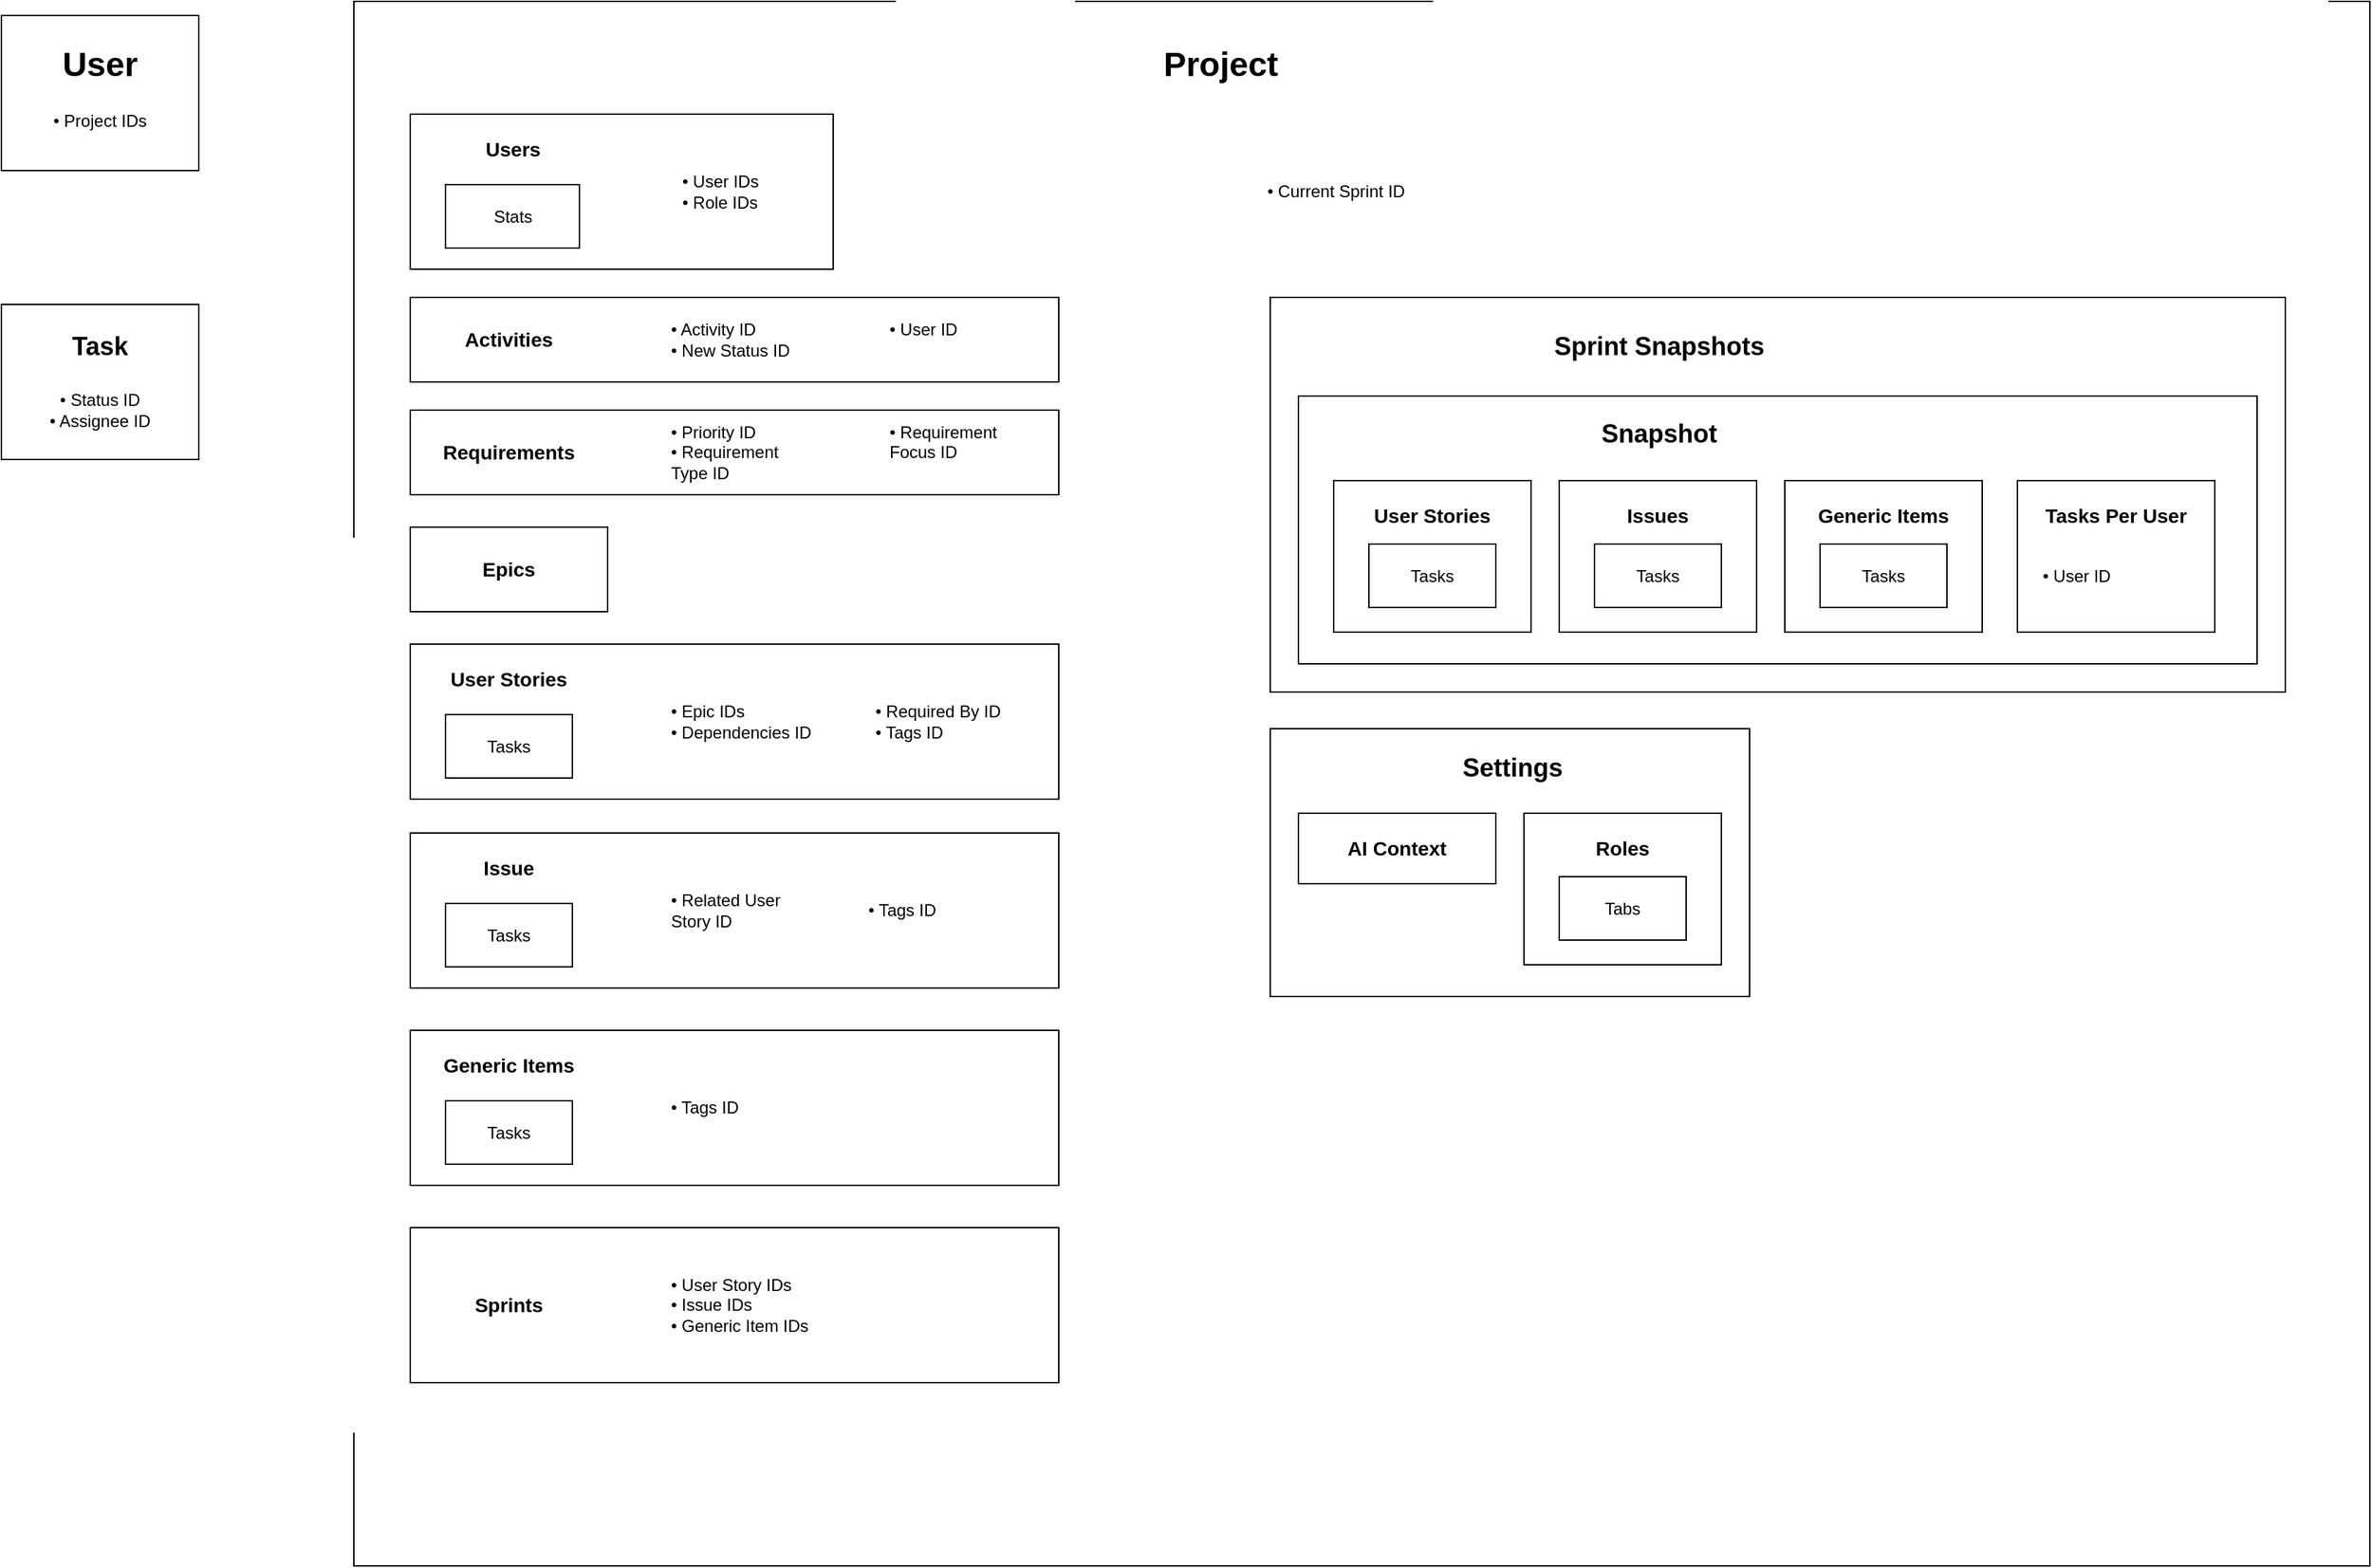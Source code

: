 <mxfile version="26.1.1">
  <diagram name="Página-1" id="4OTmXY2Rh0phOZ1CV6iW">
    <mxGraphModel dx="2375" dy="1362" grid="1" gridSize="10" guides="1" tooltips="1" connect="1" arrows="1" fold="1" page="1" pageScale="1" pageWidth="827" pageHeight="1169" math="0" shadow="0">
      <root>
        <mxCell id="0" />
        <mxCell id="1" parent="0" />
        <mxCell id="syVXaHFY9ad1_4dyUhUQ-4" value="" style="rounded=0;whiteSpace=wrap;html=1;" parent="1" vertex="1">
          <mxGeometry x="490" y="30" width="1430" height="1110" as="geometry" />
        </mxCell>
        <mxCell id="syVXaHFY9ad1_4dyUhUQ-6" value="&lt;h1&gt;Project&lt;/h1&gt;" style="text;html=1;align=center;verticalAlign=middle;whiteSpace=wrap;rounded=0;" parent="1" vertex="1">
          <mxGeometry x="1040" y="60" width="130" height="30" as="geometry" />
        </mxCell>
        <mxCell id="syVXaHFY9ad1_4dyUhUQ-7" value="" style="rounded=0;whiteSpace=wrap;html=1;" parent="1" vertex="1">
          <mxGeometry x="530" y="240" width="460" height="60" as="geometry" />
        </mxCell>
        <mxCell id="syVXaHFY9ad1_4dyUhUQ-8" value="&lt;h3&gt;Activities&lt;/h3&gt;" style="text;html=1;align=center;verticalAlign=middle;whiteSpace=wrap;rounded=0;" parent="1" vertex="1">
          <mxGeometry x="560" y="255" width="80" height="30" as="geometry" />
        </mxCell>
        <mxCell id="syVXaHFY9ad1_4dyUhUQ-51" value="" style="rounded=0;whiteSpace=wrap;html=1;" parent="1" vertex="1">
          <mxGeometry x="530" y="110" width="300" height="110" as="geometry" />
        </mxCell>
        <mxCell id="syVXaHFY9ad1_4dyUhUQ-21" value="" style="rounded=0;whiteSpace=wrap;html=1;" parent="1" vertex="1">
          <mxGeometry x="555" y="160" width="95" height="45" as="geometry" />
        </mxCell>
        <mxCell id="syVXaHFY9ad1_4dyUhUQ-23" value="Stats" style="text;html=1;align=center;verticalAlign=middle;whiteSpace=wrap;rounded=0;" parent="1" vertex="1">
          <mxGeometry x="572.5" y="167.5" width="60" height="30" as="geometry" />
        </mxCell>
        <mxCell id="syVXaHFY9ad1_4dyUhUQ-52" value="&lt;h3&gt;Users&lt;/h3&gt;" style="text;html=1;align=center;verticalAlign=middle;whiteSpace=wrap;rounded=0;" parent="1" vertex="1">
          <mxGeometry x="572.5" y="120" width="60" height="30" as="geometry" />
        </mxCell>
        <mxCell id="syVXaHFY9ad1_4dyUhUQ-55" value="" style="rounded=0;whiteSpace=wrap;html=1;" parent="1" vertex="1">
          <mxGeometry x="240" y="40" width="140" height="110" as="geometry" />
        </mxCell>
        <mxCell id="syVXaHFY9ad1_4dyUhUQ-56" value="&lt;h1&gt;User&lt;/h1&gt;" style="text;html=1;align=center;verticalAlign=middle;whiteSpace=wrap;rounded=0;" parent="1" vertex="1">
          <mxGeometry x="280" y="60" width="60" height="30" as="geometry" />
        </mxCell>
        <mxCell id="MFJId0UJbE_y7SjFGPqC-7" value="" style="rounded=0;whiteSpace=wrap;html=1;" vertex="1" parent="1">
          <mxGeometry x="530" y="320" width="460" height="60" as="geometry" />
        </mxCell>
        <mxCell id="MFJId0UJbE_y7SjFGPqC-8" value="&lt;h3&gt;Requirements&lt;/h3&gt;" style="text;html=1;align=center;verticalAlign=middle;whiteSpace=wrap;rounded=0;" vertex="1" parent="1">
          <mxGeometry x="560" y="335" width="80" height="30" as="geometry" />
        </mxCell>
        <mxCell id="MFJId0UJbE_y7SjFGPqC-24" value="" style="rounded=0;whiteSpace=wrap;html=1;" vertex="1" parent="1">
          <mxGeometry x="530" y="403" width="140" height="60" as="geometry" />
        </mxCell>
        <mxCell id="MFJId0UJbE_y7SjFGPqC-25" value="&lt;h3&gt;Epics&lt;/h3&gt;" style="text;html=1;align=center;verticalAlign=middle;whiteSpace=wrap;rounded=0;" vertex="1" parent="1">
          <mxGeometry x="560" y="418" width="80" height="30" as="geometry" />
        </mxCell>
        <mxCell id="MFJId0UJbE_y7SjFGPqC-32" value="" style="rounded=0;whiteSpace=wrap;html=1;" vertex="1" parent="1">
          <mxGeometry x="1140" y="240" width="720" height="280" as="geometry" />
        </mxCell>
        <mxCell id="MFJId0UJbE_y7SjFGPqC-33" value="&lt;h2&gt;Sprint Snapshots&lt;/h2&gt;" style="text;html=1;align=center;verticalAlign=middle;whiteSpace=wrap;rounded=0;" vertex="1" parent="1">
          <mxGeometry x="1291" y="260" width="250" height="30" as="geometry" />
        </mxCell>
        <mxCell id="MFJId0UJbE_y7SjFGPqC-60" value="" style="rounded=0;whiteSpace=wrap;html=1;" vertex="1" parent="1">
          <mxGeometry x="1160" y="310" width="680" height="190" as="geometry" />
        </mxCell>
        <mxCell id="MFJId0UJbE_y7SjFGPqC-48" value="" style="rounded=0;whiteSpace=wrap;html=1;" vertex="1" parent="1">
          <mxGeometry x="1185" y="370" width="140" height="107.5" as="geometry" />
        </mxCell>
        <mxCell id="MFJId0UJbE_y7SjFGPqC-49" value="&lt;h3&gt;User Stories&lt;/h3&gt;" style="text;html=1;align=center;verticalAlign=middle;whiteSpace=wrap;rounded=0;" vertex="1" parent="1">
          <mxGeometry x="1195" y="380" width="120" height="30" as="geometry" />
        </mxCell>
        <mxCell id="MFJId0UJbE_y7SjFGPqC-50" value="" style="rounded=0;whiteSpace=wrap;html=1;" vertex="1" parent="1">
          <mxGeometry x="1210" y="415" width="90" height="45" as="geometry" />
        </mxCell>
        <mxCell id="MFJId0UJbE_y7SjFGPqC-51" value="Tasks" style="text;html=1;align=center;verticalAlign=middle;whiteSpace=wrap;rounded=0;" vertex="1" parent="1">
          <mxGeometry x="1225" y="422.5" width="60" height="30" as="geometry" />
        </mxCell>
        <mxCell id="MFJId0UJbE_y7SjFGPqC-52" value="" style="rounded=0;whiteSpace=wrap;html=1;" vertex="1" parent="1">
          <mxGeometry x="1345" y="370" width="140" height="107.5" as="geometry" />
        </mxCell>
        <mxCell id="MFJId0UJbE_y7SjFGPqC-53" value="&lt;h3&gt;Issues&lt;/h3&gt;" style="text;html=1;align=center;verticalAlign=middle;whiteSpace=wrap;rounded=0;" vertex="1" parent="1">
          <mxGeometry x="1385" y="380" width="60" height="30" as="geometry" />
        </mxCell>
        <mxCell id="MFJId0UJbE_y7SjFGPqC-54" value="" style="rounded=0;whiteSpace=wrap;html=1;" vertex="1" parent="1">
          <mxGeometry x="1370" y="415" width="90" height="45" as="geometry" />
        </mxCell>
        <mxCell id="MFJId0UJbE_y7SjFGPqC-55" value="Tasks" style="text;html=1;align=center;verticalAlign=middle;whiteSpace=wrap;rounded=0;" vertex="1" parent="1">
          <mxGeometry x="1385" y="422.5" width="60" height="30" as="geometry" />
        </mxCell>
        <mxCell id="MFJId0UJbE_y7SjFGPqC-56" value="" style="rounded=0;whiteSpace=wrap;html=1;" vertex="1" parent="1">
          <mxGeometry x="1505" y="370" width="140" height="107.5" as="geometry" />
        </mxCell>
        <mxCell id="MFJId0UJbE_y7SjFGPqC-57" value="&lt;h3&gt;Generic Items&lt;/h3&gt;" style="text;html=1;align=center;verticalAlign=middle;whiteSpace=wrap;rounded=0;" vertex="1" parent="1">
          <mxGeometry x="1515" y="380" width="120" height="30" as="geometry" />
        </mxCell>
        <mxCell id="MFJId0UJbE_y7SjFGPqC-58" value="" style="rounded=0;whiteSpace=wrap;html=1;" vertex="1" parent="1">
          <mxGeometry x="1530" y="415" width="90" height="45" as="geometry" />
        </mxCell>
        <mxCell id="MFJId0UJbE_y7SjFGPqC-59" value="Tasks" style="text;html=1;align=center;verticalAlign=middle;whiteSpace=wrap;rounded=0;" vertex="1" parent="1">
          <mxGeometry x="1545" y="422.5" width="60" height="30" as="geometry" />
        </mxCell>
        <mxCell id="MFJId0UJbE_y7SjFGPqC-61" value="&lt;h2&gt;Snapshot&lt;/h2&gt;" style="text;html=1;align=center;verticalAlign=middle;whiteSpace=wrap;rounded=0;" vertex="1" parent="1">
          <mxGeometry x="1356" y="322" width="120" height="30" as="geometry" />
        </mxCell>
        <mxCell id="MFJId0UJbE_y7SjFGPqC-62" value="" style="rounded=0;whiteSpace=wrap;html=1;" vertex="1" parent="1">
          <mxGeometry x="1140" y="546" width="340" height="190" as="geometry" />
        </mxCell>
        <mxCell id="MFJId0UJbE_y7SjFGPqC-63" value="&lt;h2&gt;Settings&lt;/h2&gt;" style="text;html=1;align=center;verticalAlign=middle;whiteSpace=wrap;rounded=0;" vertex="1" parent="1">
          <mxGeometry x="1187" y="559" width="250" height="30" as="geometry" />
        </mxCell>
        <mxCell id="MFJId0UJbE_y7SjFGPqC-65" value="" style="rounded=0;whiteSpace=wrap;html=1;" vertex="1" parent="1">
          <mxGeometry x="1160" y="606" width="140" height="50" as="geometry" />
        </mxCell>
        <mxCell id="MFJId0UJbE_y7SjFGPqC-66" value="&lt;h3&gt;AI Context&lt;/h3&gt;" style="text;html=1;align=center;verticalAlign=middle;whiteSpace=wrap;rounded=0;" vertex="1" parent="1">
          <mxGeometry x="1170" y="616" width="120" height="30" as="geometry" />
        </mxCell>
        <mxCell id="MFJId0UJbE_y7SjFGPqC-69" value="" style="rounded=0;whiteSpace=wrap;html=1;" vertex="1" parent="1">
          <mxGeometry x="1320" y="606" width="140" height="107.5" as="geometry" />
        </mxCell>
        <mxCell id="MFJId0UJbE_y7SjFGPqC-70" value="&lt;h3&gt;Roles&lt;/h3&gt;" style="text;html=1;align=center;verticalAlign=middle;whiteSpace=wrap;rounded=0;" vertex="1" parent="1">
          <mxGeometry x="1360" y="616" width="60" height="30" as="geometry" />
        </mxCell>
        <mxCell id="MFJId0UJbE_y7SjFGPqC-71" value="" style="rounded=0;whiteSpace=wrap;html=1;" vertex="1" parent="1">
          <mxGeometry x="1345" y="651" width="90" height="45" as="geometry" />
        </mxCell>
        <mxCell id="MFJId0UJbE_y7SjFGPqC-72" value="Tabs" style="text;html=1;align=center;verticalAlign=middle;whiteSpace=wrap;rounded=0;" vertex="1" parent="1">
          <mxGeometry x="1360" y="658.5" width="60" height="30" as="geometry" />
        </mxCell>
        <mxCell id="MFJId0UJbE_y7SjFGPqC-78" value="" style="rounded=0;whiteSpace=wrap;html=1;" vertex="1" parent="1">
          <mxGeometry x="530" y="486" width="460" height="110" as="geometry" />
        </mxCell>
        <mxCell id="MFJId0UJbE_y7SjFGPqC-79" value="" style="rounded=0;whiteSpace=wrap;html=1;" vertex="1" parent="1">
          <mxGeometry x="555" y="536" width="90" height="45" as="geometry" />
        </mxCell>
        <mxCell id="MFJId0UJbE_y7SjFGPqC-80" value="Tasks" style="text;html=1;align=center;verticalAlign=middle;whiteSpace=wrap;rounded=0;" vertex="1" parent="1">
          <mxGeometry x="570" y="543.5" width="60" height="30" as="geometry" />
        </mxCell>
        <mxCell id="MFJId0UJbE_y7SjFGPqC-81" value="&lt;h3&gt;User Stories&lt;/h3&gt;" style="text;html=1;align=center;verticalAlign=middle;whiteSpace=wrap;rounded=0;" vertex="1" parent="1">
          <mxGeometry x="540" y="496" width="120" height="30" as="geometry" />
        </mxCell>
        <mxCell id="MFJId0UJbE_y7SjFGPqC-90" value="&lt;p&gt;&lt;/p&gt;&lt;span style=&quot;background-color: transparent; color: light-dark(rgb(0, 0, 0), rgb(255, 255, 255));&quot;&gt;• Project IDs&lt;/span&gt;&lt;p&gt;&lt;/p&gt;" style="text;html=1;align=center;verticalAlign=middle;whiteSpace=wrap;rounded=0;" vertex="1" parent="1">
          <mxGeometry x="260" y="100" width="100" height="30" as="geometry" />
        </mxCell>
        <mxCell id="MFJId0UJbE_y7SjFGPqC-91" value="&lt;p&gt;&lt;/p&gt;&lt;span style=&quot;background-color: transparent; color: light-dark(rgb(0, 0, 0), rgb(255, 255, 255));&quot;&gt;• User IDs&lt;/span&gt;&lt;br&gt;&lt;span style=&quot;background-color: transparent; color: light-dark(rgb(0, 0, 0), rgb(255, 255, 255));&quot;&gt;• Role IDs&lt;/span&gt;&lt;span style=&quot;background-color: transparent; color: light-dark(rgb(0, 0, 0), rgb(255, 255, 255));&quot;&gt;&amp;nbsp;&lt;/span&gt;&lt;div&gt;&lt;div&gt;&lt;p&gt;&lt;/p&gt;&lt;/div&gt;&lt;/div&gt;" style="text;html=1;align=left;verticalAlign=middle;whiteSpace=wrap;rounded=0;fontSize=12;spacing=0;spacingBottom=0;horizontal=1;" vertex="1" parent="1">
          <mxGeometry x="722.5" y="140" width="75" height="50" as="geometry" />
        </mxCell>
        <mxCell id="MFJId0UJbE_y7SjFGPqC-95" value="&lt;p&gt;&lt;/p&gt;&lt;span style=&quot;background-color: transparent; color: light-dark(rgb(0, 0, 0), rgb(255, 255, 255));&quot;&gt;• Activity ID&lt;/span&gt;&lt;br&gt;&lt;span style=&quot;background-color: transparent; color: light-dark(rgb(0, 0, 0), rgb(255, 255, 255));&quot;&gt;• New Status ID&lt;/span&gt;&lt;div&gt;&lt;div&gt;&lt;p&gt;&lt;/p&gt;&lt;/div&gt;&lt;/div&gt;" style="text;html=1;align=left;verticalAlign=middle;whiteSpace=wrap;rounded=0;fontSize=12;spacing=0;spacingBottom=0;horizontal=1;" vertex="1" parent="1">
          <mxGeometry x="715" y="245" width="90" height="50" as="geometry" />
        </mxCell>
        <mxCell id="MFJId0UJbE_y7SjFGPqC-96" value="&lt;p&gt;&lt;/p&gt;&lt;span style=&quot;background-color: transparent; color: light-dark(rgb(0, 0, 0), rgb(255, 255, 255));&quot;&gt;• User ID&lt;/span&gt;&lt;div&gt;&lt;span style=&quot;background-color: transparent; color: light-dark(rgb(0, 0, 0), rgb(255, 255, 255));&quot;&gt;&amp;nbsp;&lt;/span&gt;&lt;br&gt;&lt;div&gt;&lt;div&gt;&lt;p&gt;&lt;/p&gt;&lt;/div&gt;&lt;/div&gt;&lt;/div&gt;" style="text;html=1;align=left;verticalAlign=middle;whiteSpace=wrap;rounded=0;fontSize=12;spacing=0;spacingBottom=0;horizontal=1;" vertex="1" parent="1">
          <mxGeometry x="870" y="245" width="90" height="50" as="geometry" />
        </mxCell>
        <mxCell id="MFJId0UJbE_y7SjFGPqC-97" value="&lt;p&gt;&lt;/p&gt;&lt;span style=&quot;background-color: transparent; color: light-dark(rgb(0, 0, 0), rgb(255, 255, 255));&quot;&gt;• Current Sprint ID&lt;/span&gt;&lt;div&gt;&lt;div&gt;&lt;div&gt;&lt;p&gt;&lt;/p&gt;&lt;/div&gt;&lt;/div&gt;&lt;/div&gt;" style="text;html=1;align=left;verticalAlign=middle;whiteSpace=wrap;rounded=0;fontSize=12;spacing=0;spacingBottom=0;horizontal=1;" vertex="1" parent="1">
          <mxGeometry x="1137.5" y="140" width="235" height="50" as="geometry" />
        </mxCell>
        <mxCell id="MFJId0UJbE_y7SjFGPqC-98" value="&lt;p&gt;&lt;/p&gt;&lt;span style=&quot;background-color: transparent; color: light-dark(rgb(0, 0, 0), rgb(255, 255, 255));&quot;&gt;• Priority ID&lt;/span&gt;&lt;br&gt;&lt;span style=&quot;background-color: transparent; color: light-dark(rgb(0, 0, 0), rgb(255, 255, 255));&quot;&gt;• Requirement Type ID&lt;/span&gt;&lt;div&gt;&lt;div&gt;&lt;p&gt;&lt;/p&gt;&lt;/div&gt;&lt;/div&gt;" style="text;html=1;align=left;verticalAlign=middle;whiteSpace=wrap;rounded=0;fontSize=12;spacing=0;spacingBottom=0;horizontal=1;" vertex="1" parent="1">
          <mxGeometry x="715" y="325" width="90" height="50" as="geometry" />
        </mxCell>
        <mxCell id="MFJId0UJbE_y7SjFGPqC-99" value="&lt;p&gt;&lt;/p&gt;&lt;span style=&quot;background-color: transparent; color: light-dark(rgb(0, 0, 0), rgb(255, 255, 255));&quot;&gt;• Requirement Focus ID&lt;/span&gt;&lt;div&gt;&lt;span style=&quot;background-color: transparent; color: light-dark(rgb(0, 0, 0), rgb(255, 255, 255));&quot;&gt;&amp;nbsp;&lt;/span&gt;&lt;br&gt;&lt;div&gt;&lt;div&gt;&lt;p&gt;&lt;/p&gt;&lt;/div&gt;&lt;/div&gt;&lt;/div&gt;" style="text;html=1;align=left;verticalAlign=middle;whiteSpace=wrap;rounded=0;fontSize=12;spacing=0;spacingBottom=0;horizontal=1;" vertex="1" parent="1">
          <mxGeometry x="870" y="325" width="90" height="50" as="geometry" />
        </mxCell>
        <mxCell id="MFJId0UJbE_y7SjFGPqC-100" value="&lt;p&gt;&lt;/p&gt;&lt;span style=&quot;background-color: transparent; color: light-dark(rgb(0, 0, 0), rgb(255, 255, 255));&quot;&gt;• Epic IDs&lt;/span&gt;&lt;br&gt;&lt;span style=&quot;background-color: transparent; color: light-dark(rgb(0, 0, 0), rgb(255, 255, 255));&quot;&gt;• Dependencies&lt;/span&gt;&lt;span style=&quot;background-color: transparent; color: light-dark(rgb(0, 0, 0), rgb(255, 255, 255));&quot;&gt;&amp;nbsp;ID&lt;/span&gt;&lt;div&gt;&lt;div&gt;&lt;p&gt;&lt;/p&gt;&lt;/div&gt;&lt;/div&gt;" style="text;html=1;align=left;verticalAlign=middle;whiteSpace=wrap;rounded=0;fontSize=12;spacing=0;spacingBottom=0;horizontal=1;" vertex="1" parent="1">
          <mxGeometry x="715" y="516" width="105" height="50" as="geometry" />
        </mxCell>
        <mxCell id="MFJId0UJbE_y7SjFGPqC-101" value="&lt;p&gt;&lt;/p&gt;&lt;span style=&quot;background-color: transparent; color: light-dark(rgb(0, 0, 0), rgb(255, 255, 255));&quot;&gt;• Required By ID&lt;/span&gt;&lt;div&gt;&lt;span style=&quot;background-color: transparent; color: light-dark(rgb(0, 0, 0), rgb(255, 255, 255));&quot;&gt;• T&lt;/span&gt;&lt;span style=&quot;background-color: transparent;&quot;&gt;ags ID&lt;/span&gt;&lt;div&gt;&lt;div&gt;&lt;p&gt;&lt;/p&gt;&lt;/div&gt;&lt;/div&gt;&lt;/div&gt;" style="text;html=1;align=left;verticalAlign=middle;whiteSpace=wrap;rounded=0;fontSize=12;spacing=0;spacingBottom=0;horizontal=1;" vertex="1" parent="1">
          <mxGeometry x="860" y="516" width="105" height="50" as="geometry" />
        </mxCell>
        <mxCell id="MFJId0UJbE_y7SjFGPqC-102" value="" style="rounded=0;whiteSpace=wrap;html=1;" vertex="1" parent="1">
          <mxGeometry x="240" y="245" width="140" height="110" as="geometry" />
        </mxCell>
        <mxCell id="MFJId0UJbE_y7SjFGPqC-103" value="&lt;h2&gt;Task&lt;/h2&gt;" style="text;html=1;align=center;verticalAlign=middle;whiteSpace=wrap;rounded=0;" vertex="1" parent="1">
          <mxGeometry x="280" y="260" width="60" height="30" as="geometry" />
        </mxCell>
        <mxCell id="MFJId0UJbE_y7SjFGPqC-104" value="&lt;p&gt;&lt;/p&gt;&lt;span style=&quot;background-color: transparent; color: light-dark(rgb(0, 0, 0), rgb(255, 255, 255));&quot;&gt;• Status ID&lt;br&gt;&lt;/span&gt;&lt;div&gt;&lt;span style=&quot;background-color: transparent; color: light-dark(rgb(0, 0, 0), rgb(255, 255, 255));&quot;&gt;• Assignee ID&lt;/span&gt;&lt;p&gt;&lt;/p&gt;&lt;/div&gt;" style="text;html=1;align=center;verticalAlign=middle;whiteSpace=wrap;rounded=0;" vertex="1" parent="1">
          <mxGeometry x="260" y="305" width="100" height="30" as="geometry" />
        </mxCell>
        <mxCell id="MFJId0UJbE_y7SjFGPqC-105" value="" style="rounded=0;whiteSpace=wrap;html=1;" vertex="1" parent="1">
          <mxGeometry x="530" y="620" width="460" height="110" as="geometry" />
        </mxCell>
        <mxCell id="MFJId0UJbE_y7SjFGPqC-106" value="" style="rounded=0;whiteSpace=wrap;html=1;" vertex="1" parent="1">
          <mxGeometry x="555" y="670" width="90" height="45" as="geometry" />
        </mxCell>
        <mxCell id="MFJId0UJbE_y7SjFGPqC-107" value="Tasks" style="text;html=1;align=center;verticalAlign=middle;whiteSpace=wrap;rounded=0;" vertex="1" parent="1">
          <mxGeometry x="570" y="677.5" width="60" height="30" as="geometry" />
        </mxCell>
        <mxCell id="MFJId0UJbE_y7SjFGPqC-108" value="&lt;h3&gt;Issue&lt;/h3&gt;" style="text;html=1;align=center;verticalAlign=middle;whiteSpace=wrap;rounded=0;" vertex="1" parent="1">
          <mxGeometry x="540" y="630" width="120" height="30" as="geometry" />
        </mxCell>
        <mxCell id="MFJId0UJbE_y7SjFGPqC-109" value="&lt;p&gt;&lt;/p&gt;&lt;span style=&quot;background-color: transparent; color: light-dark(rgb(0, 0, 0), rgb(255, 255, 255));&quot;&gt;• R&lt;/span&gt;&lt;span style=&quot;background-color: transparent;&quot;&gt;elated User Story ID&amp;nbsp;&lt;/span&gt;&lt;div&gt;&lt;div&gt;&lt;div&gt;&lt;div&gt;&lt;div&gt;&lt;p&gt;&lt;/p&gt;&lt;/div&gt;&lt;/div&gt;&lt;/div&gt;&lt;/div&gt;&lt;/div&gt;" style="text;html=1;align=left;verticalAlign=middle;whiteSpace=wrap;rounded=0;fontSize=12;spacing=0;spacingBottom=0;horizontal=1;" vertex="1" parent="1">
          <mxGeometry x="715" y="650" width="105" height="50" as="geometry" />
        </mxCell>
        <mxCell id="MFJId0UJbE_y7SjFGPqC-111" value="&lt;p&gt;&lt;/p&gt;&lt;span style=&quot;color: light-dark(rgb(0, 0, 0), rgb(255, 255, 255)); background-color: transparent;&quot;&gt;• T&lt;/span&gt;&lt;span style=&quot;background-color: transparent;&quot;&gt;ags ID&lt;/span&gt;&lt;div&gt;&lt;div&gt;&lt;div&gt;&lt;div&gt;&lt;div&gt;&lt;p&gt;&lt;/p&gt;&lt;/div&gt;&lt;/div&gt;&lt;/div&gt;&lt;/div&gt;&lt;/div&gt;" style="text;html=1;align=left;verticalAlign=middle;whiteSpace=wrap;rounded=0;fontSize=12;spacing=0;spacingBottom=0;horizontal=1;" vertex="1" parent="1">
          <mxGeometry x="855" y="650" width="105" height="50" as="geometry" />
        </mxCell>
        <mxCell id="MFJId0UJbE_y7SjFGPqC-112" value="" style="rounded=0;whiteSpace=wrap;html=1;" vertex="1" parent="1">
          <mxGeometry x="530" y="760" width="460" height="110" as="geometry" />
        </mxCell>
        <mxCell id="MFJId0UJbE_y7SjFGPqC-113" value="" style="rounded=0;whiteSpace=wrap;html=1;" vertex="1" parent="1">
          <mxGeometry x="555" y="810" width="90" height="45" as="geometry" />
        </mxCell>
        <mxCell id="MFJId0UJbE_y7SjFGPqC-114" value="Tasks" style="text;html=1;align=center;verticalAlign=middle;whiteSpace=wrap;rounded=0;" vertex="1" parent="1">
          <mxGeometry x="570" y="817.5" width="60" height="30" as="geometry" />
        </mxCell>
        <mxCell id="MFJId0UJbE_y7SjFGPqC-115" value="&lt;h3&gt;Generic Items&lt;/h3&gt;" style="text;html=1;align=center;verticalAlign=middle;whiteSpace=wrap;rounded=0;" vertex="1" parent="1">
          <mxGeometry x="540" y="770" width="120" height="30" as="geometry" />
        </mxCell>
        <mxCell id="MFJId0UJbE_y7SjFGPqC-116" value="&lt;p&gt;&lt;/p&gt;&lt;span style=&quot;background-color: transparent; color: light-dark(rgb(0, 0, 0), rgb(255, 255, 255));&quot;&gt;• Tags ID&lt;/span&gt;&lt;div&gt;&lt;div&gt;&lt;div&gt;&lt;div&gt;&lt;div&gt;&lt;p&gt;&lt;/p&gt;&lt;/div&gt;&lt;/div&gt;&lt;/div&gt;&lt;/div&gt;&lt;/div&gt;" style="text;html=1;align=left;verticalAlign=middle;whiteSpace=wrap;rounded=0;fontSize=12;spacing=0;spacingBottom=0;horizontal=1;" vertex="1" parent="1">
          <mxGeometry x="715" y="790" width="105" height="50" as="geometry" />
        </mxCell>
        <mxCell id="MFJId0UJbE_y7SjFGPqC-118" value="" style="rounded=0;whiteSpace=wrap;html=1;" vertex="1" parent="1">
          <mxGeometry x="530" y="900" width="460" height="110" as="geometry" />
        </mxCell>
        <mxCell id="MFJId0UJbE_y7SjFGPqC-121" value="&lt;h3&gt;Sprints&lt;/h3&gt;" style="text;html=1;align=center;verticalAlign=middle;whiteSpace=wrap;rounded=0;" vertex="1" parent="1">
          <mxGeometry x="540" y="940" width="120" height="30" as="geometry" />
        </mxCell>
        <mxCell id="MFJId0UJbE_y7SjFGPqC-122" value="&lt;p&gt;&lt;/p&gt;&lt;span style=&quot;background-color: transparent; color: light-dark(rgb(0, 0, 0), rgb(255, 255, 255));&quot;&gt;• User Story IDs&lt;br&gt;&lt;/span&gt;&lt;div&gt;&lt;span style=&quot;background-color: transparent; color: light-dark(rgb(0, 0, 0), rgb(255, 255, 255));&quot;&gt;• Issue IDs&lt;/span&gt;&lt;/div&gt;&lt;div&gt;&lt;span style=&quot;background-color: transparent; color: light-dark(rgb(0, 0, 0), rgb(255, 255, 255));&quot;&gt;• Generic Item IDs&lt;/span&gt;&lt;div&gt;&lt;div&gt;&lt;div&gt;&lt;div&gt;&lt;div&gt;&lt;p&gt;&lt;/p&gt;&lt;/div&gt;&lt;/div&gt;&lt;/div&gt;&lt;/div&gt;&lt;/div&gt;&lt;/div&gt;" style="text;html=1;align=left;verticalAlign=middle;whiteSpace=wrap;rounded=0;fontSize=12;spacing=0;spacingBottom=0;horizontal=1;" vertex="1" parent="1">
          <mxGeometry x="715" y="930" width="105" height="50" as="geometry" />
        </mxCell>
        <mxCell id="MFJId0UJbE_y7SjFGPqC-124" value="" style="rounded=0;whiteSpace=wrap;html=1;" vertex="1" parent="1">
          <mxGeometry x="1670" y="370" width="140" height="107.5" as="geometry" />
        </mxCell>
        <mxCell id="MFJId0UJbE_y7SjFGPqC-125" value="&lt;h3&gt;Tasks Per User&lt;/h3&gt;" style="text;html=1;align=center;verticalAlign=middle;whiteSpace=wrap;rounded=0;" vertex="1" parent="1">
          <mxGeometry x="1680" y="380" width="120" height="30" as="geometry" />
        </mxCell>
        <mxCell id="MFJId0UJbE_y7SjFGPqC-126" value="&lt;p&gt;&lt;/p&gt;&lt;span style=&quot;background-color: transparent; color: light-dark(rgb(0, 0, 0), rgb(255, 255, 255));&quot;&gt;• User ID&lt;/span&gt;&lt;div&gt;&lt;div&gt;&lt;div&gt;&lt;p&gt;&lt;/p&gt;&lt;/div&gt;&lt;/div&gt;&lt;/div&gt;" style="text;html=1;align=left;verticalAlign=middle;whiteSpace=wrap;rounded=0;fontSize=12;spacing=0;spacingBottom=0;horizontal=1;" vertex="1" parent="1">
          <mxGeometry x="1687.5" y="412.5" width="105" height="50" as="geometry" />
        </mxCell>
      </root>
    </mxGraphModel>
  </diagram>
</mxfile>
